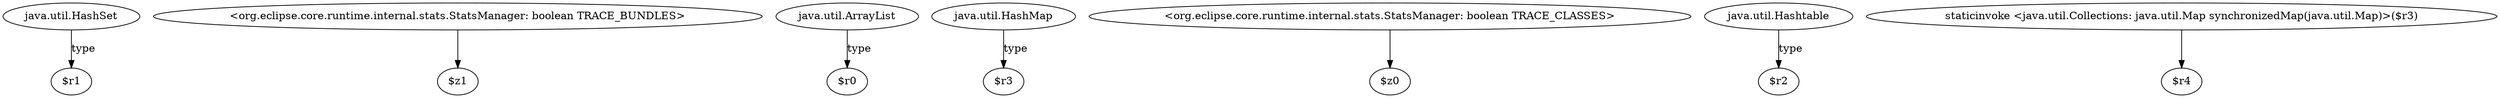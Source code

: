 digraph g {
0[label="java.util.HashSet"]
1[label="$r1"]
0->1[label="type"]
2[label="<org.eclipse.core.runtime.internal.stats.StatsManager: boolean TRACE_BUNDLES>"]
3[label="$z1"]
2->3[label=""]
4[label="java.util.ArrayList"]
5[label="$r0"]
4->5[label="type"]
6[label="java.util.HashMap"]
7[label="$r3"]
6->7[label="type"]
8[label="<org.eclipse.core.runtime.internal.stats.StatsManager: boolean TRACE_CLASSES>"]
9[label="$z0"]
8->9[label=""]
10[label="java.util.Hashtable"]
11[label="$r2"]
10->11[label="type"]
12[label="staticinvoke <java.util.Collections: java.util.Map synchronizedMap(java.util.Map)>($r3)"]
13[label="$r4"]
12->13[label=""]
}